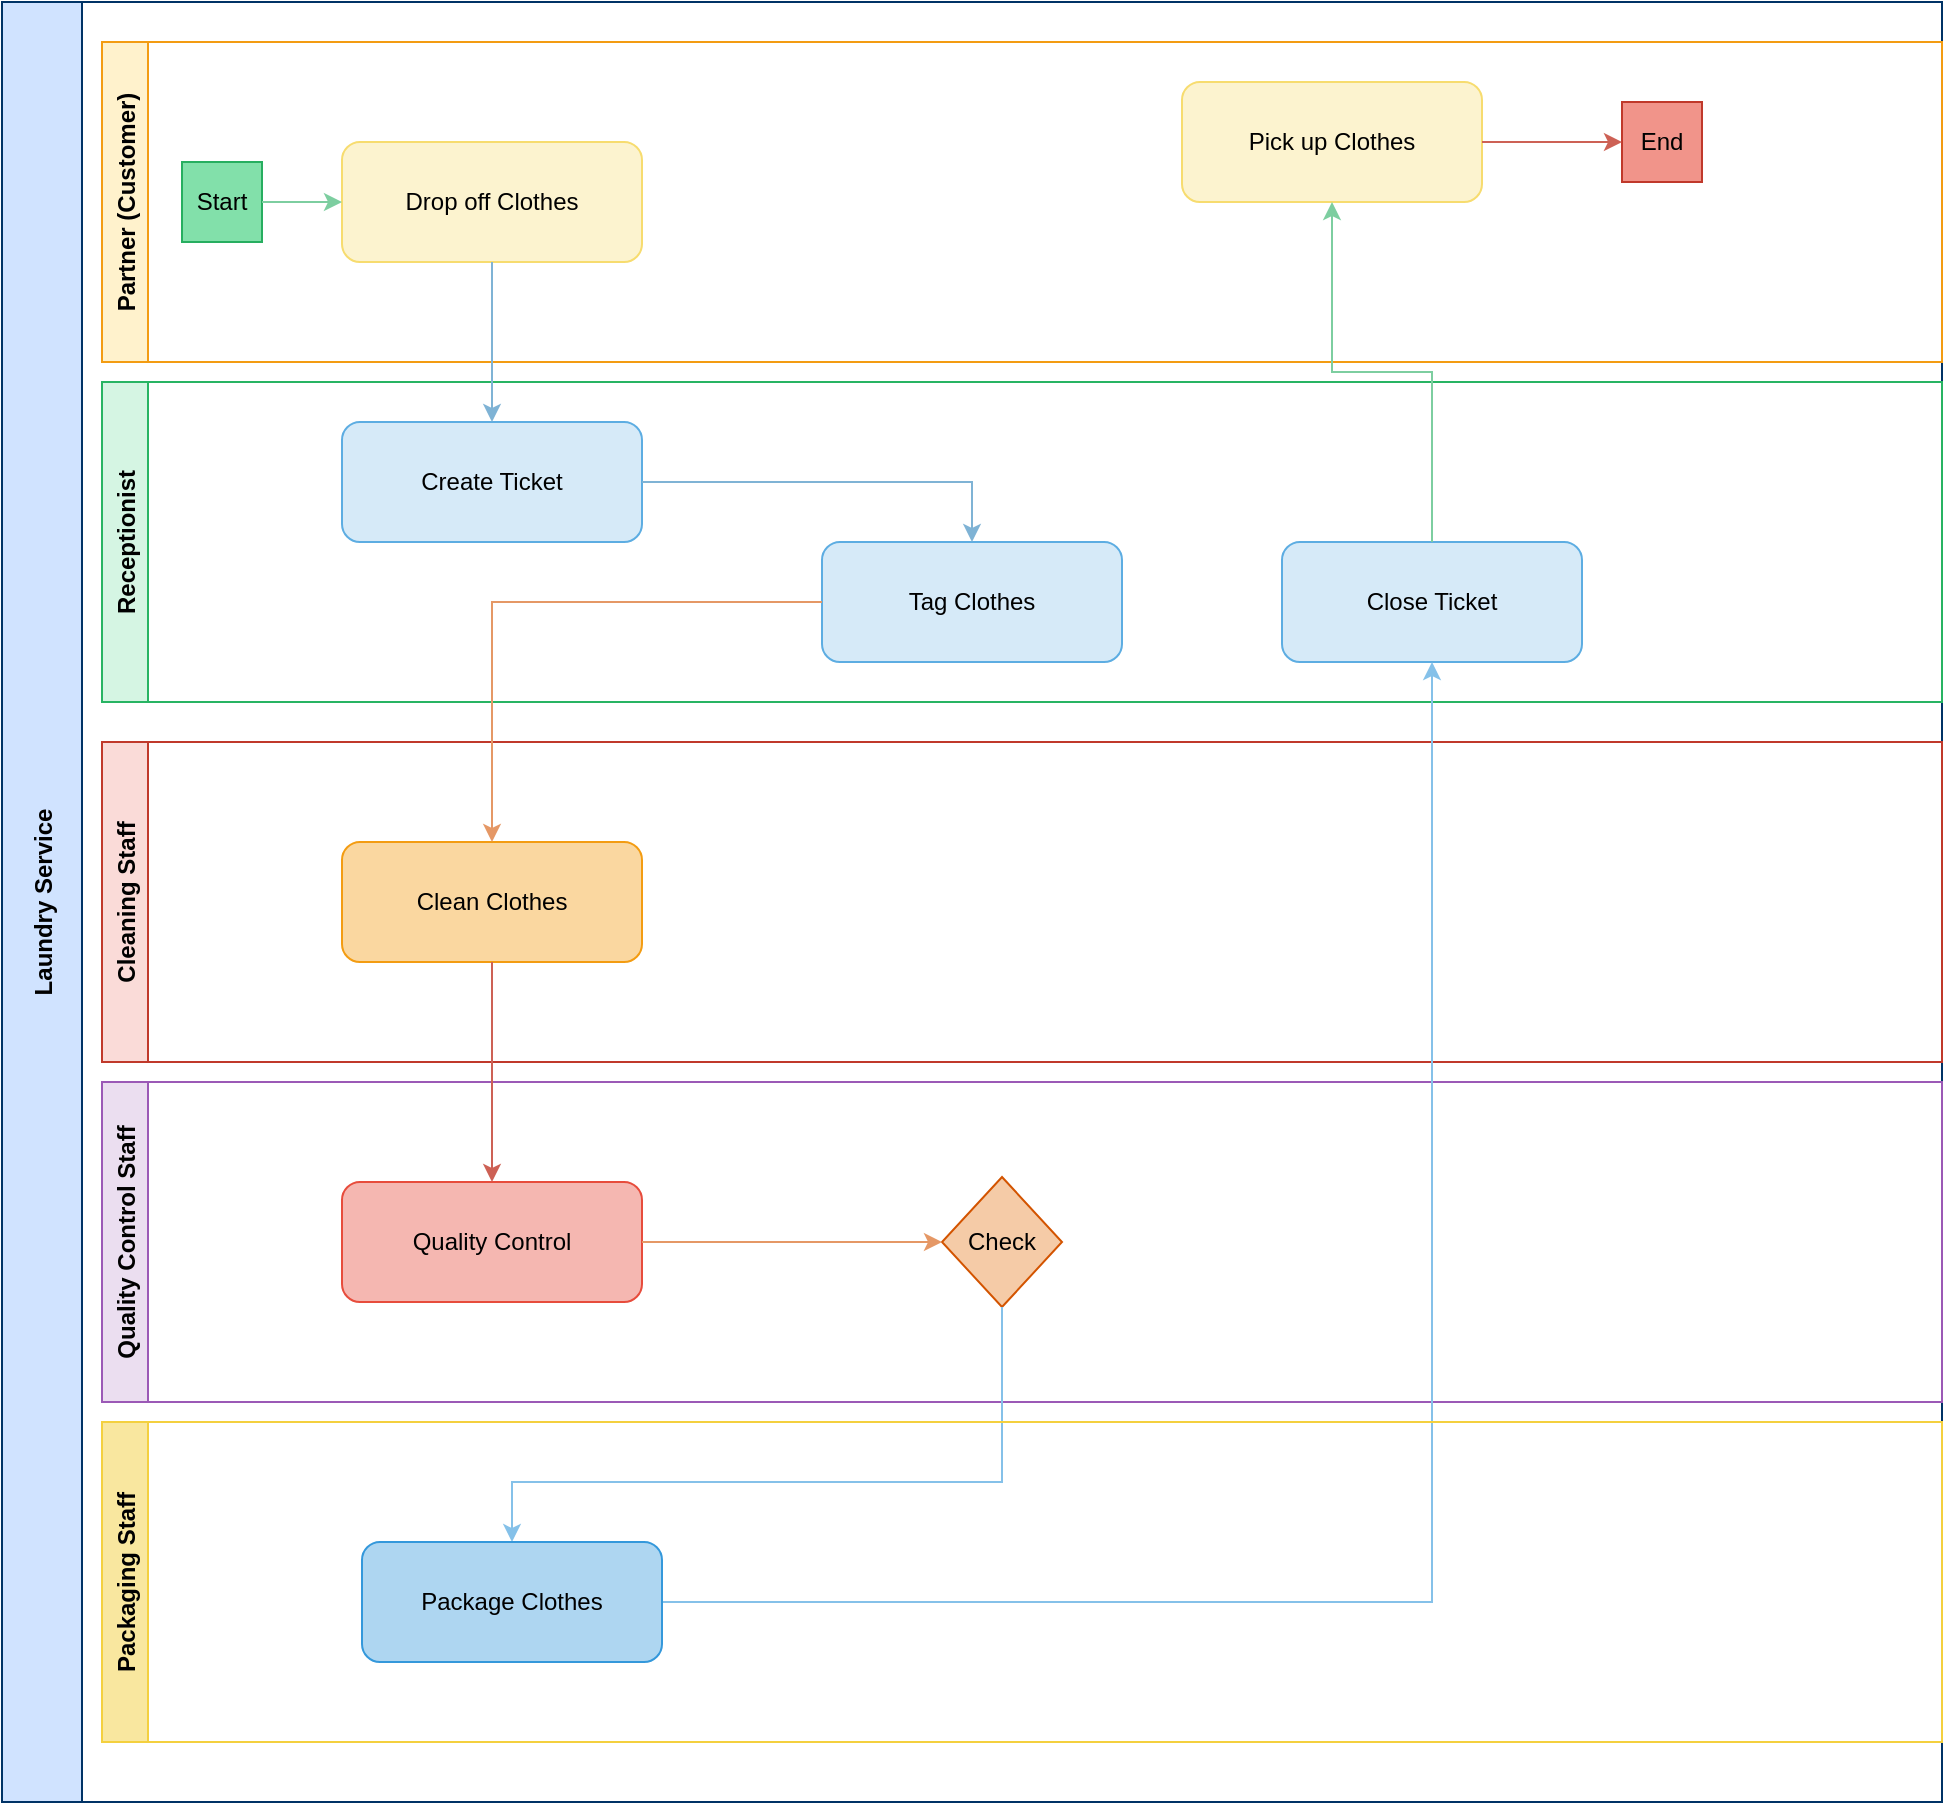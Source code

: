 <mxfile version="24.8.3">
  <diagram name="Clothes Cleaning Process BPMN" id="9UBmaCPWodyOCk02TVJe">
    <mxGraphModel dx="1489" dy="810" grid="1" gridSize="10" guides="1" tooltips="1" connect="1" arrows="1" fold="1" page="1" pageScale="1" pageWidth="827" pageHeight="1169" math="0" shadow="0">
      <root>
        <mxCell id="0" />
        <mxCell id="1" parent="0" />
        <mxCell id="nifRxV96iPjjo8uE8WNZ-28" value="Laundry Service" style="swimlane;horizontal=0;fillColor=#D0E3FF;strokeColor=#036;startSize=40;" parent="1" vertex="1">
          <mxGeometry x="20" y="20" width="970" height="900" as="geometry" />
        </mxCell>
        <mxCell id="nifRxV96iPjjo8uE8WNZ-29" value="Partner (Customer)" style="swimlane;horizontal=0;fillColor=#FFF2CC;strokeColor=#F39C12;" parent="nifRxV96iPjjo8uE8WNZ-28" vertex="1">
          <mxGeometry x="50" y="20" width="920" height="160" as="geometry" />
        </mxCell>
        <mxCell id="nifRxV96iPjjo8uE8WNZ-30" value="Start" style="ellipse;shape=startEvent;fillColor=#82E0AA;strokeColor=#27AE60;whiteSpace=wrap;" parent="nifRxV96iPjjo8uE8WNZ-29" vertex="1">
          <mxGeometry x="40" y="60" width="40" height="40" as="geometry" />
        </mxCell>
        <mxCell id="nifRxV96iPjjo8uE8WNZ-31" value="Drop off Clothes" style="rounded=1;whiteSpace=wrap;fillColor=#FCF3CF;strokeColor=#F7DC6F;" parent="nifRxV96iPjjo8uE8WNZ-29" vertex="1">
          <mxGeometry x="120" y="50" width="150" height="60" as="geometry" />
        </mxCell>
        <mxCell id="nifRxV96iPjjo8uE8WNZ-32" value="Pick up Clothes" style="rounded=1;whiteSpace=wrap;fillColor=#FCF3CF;strokeColor=#F7DC6F;" parent="nifRxV96iPjjo8uE8WNZ-29" vertex="1">
          <mxGeometry x="540" y="20" width="150" height="60" as="geometry" />
        </mxCell>
        <mxCell id="nifRxV96iPjjo8uE8WNZ-33" value="End" style="ellipse;shape=endEvent;fillColor=#F1948A;strokeColor=#C0392B;whiteSpace=wrap;" parent="nifRxV96iPjjo8uE8WNZ-29" vertex="1">
          <mxGeometry x="760" y="30" width="40" height="40" as="geometry" />
        </mxCell>
        <mxCell id="nifRxV96iPjjo8uE8WNZ-34" value="Receptionist" style="swimlane;horizontal=0;fillColor=#D5F5E3;strokeColor=#28B463;" parent="nifRxV96iPjjo8uE8WNZ-28" vertex="1">
          <mxGeometry x="50" y="190" width="920" height="160" as="geometry" />
        </mxCell>
        <mxCell id="nifRxV96iPjjo8uE8WNZ-36" value="Tag Clothes" style="rounded=1;whiteSpace=wrap;fillColor=#D6EAF8;strokeColor=#5DADE2;" parent="nifRxV96iPjjo8uE8WNZ-34" vertex="1">
          <mxGeometry x="360" y="80" width="150" height="60" as="geometry" />
        </mxCell>
        <mxCell id="nifRxV96iPjjo8uE8WNZ-37" value="Close Ticket" style="rounded=1;whiteSpace=wrap;fillColor=#D6EAF8;strokeColor=#5DADE2;" parent="nifRxV96iPjjo8uE8WNZ-34" vertex="1">
          <mxGeometry x="590" y="80" width="150" height="60" as="geometry" />
        </mxCell>
        <mxCell id="nifRxV96iPjjo8uE8WNZ-35" value="Create Ticket" style="rounded=1;whiteSpace=wrap;fillColor=#D6EAF8;strokeColor=#5DADE2;" parent="nifRxV96iPjjo8uE8WNZ-34" vertex="1">
          <mxGeometry x="120" y="20" width="150" height="60" as="geometry" />
        </mxCell>
        <mxCell id="nifRxV96iPjjo8uE8WNZ-47" style="edgeStyle=orthogonalEdgeStyle;rounded=0;strokeColor=#7FB3D5;entryX=0.5;entryY=0;entryDx=0;entryDy=0;" parent="nifRxV96iPjjo8uE8WNZ-34" source="nifRxV96iPjjo8uE8WNZ-35" target="nifRxV96iPjjo8uE8WNZ-36" edge="1">
          <mxGeometry relative="1" as="geometry" />
        </mxCell>
        <mxCell id="nifRxV96iPjjo8uE8WNZ-38" value="Cleaning Staff" style="swimlane;horizontal=0;fillColor=#FADBD8;strokeColor=#C0392B;" parent="nifRxV96iPjjo8uE8WNZ-28" vertex="1">
          <mxGeometry x="50" y="370" width="920" height="160" as="geometry" />
        </mxCell>
        <mxCell id="nifRxV96iPjjo8uE8WNZ-40" value="Quality Control Staff" style="swimlane;horizontal=0;fillColor=#EBDEF0;strokeColor=#9B59B6;" parent="nifRxV96iPjjo8uE8WNZ-28" vertex="1">
          <mxGeometry x="50" y="540" width="920" height="160" as="geometry" />
        </mxCell>
        <mxCell id="nifRxV96iPjjo8uE8WNZ-42" value="Check" style="rhombus;whiteSpace=wrap;fillColor=#F5CBA7;strokeColor=#D35400;" parent="nifRxV96iPjjo8uE8WNZ-40" vertex="1">
          <mxGeometry x="420" y="47.5" width="60" height="65" as="geometry" />
        </mxCell>
        <mxCell id="nifRxV96iPjjo8uE8WNZ-41" value="Quality Control" style="rounded=1;whiteSpace=wrap;fillColor=#F5B7B1;strokeColor=#E74C3C;" parent="nifRxV96iPjjo8uE8WNZ-40" vertex="1">
          <mxGeometry x="120" y="50" width="150" height="60" as="geometry" />
        </mxCell>
        <mxCell id="nifRxV96iPjjo8uE8WNZ-50" style="edgeStyle=orthogonalEdgeStyle;rounded=0;strokeColor=#E59866;entryX=0;entryY=0.5;entryDx=0;entryDy=0;" parent="nifRxV96iPjjo8uE8WNZ-40" source="nifRxV96iPjjo8uE8WNZ-41" target="nifRxV96iPjjo8uE8WNZ-42" edge="1">
          <mxGeometry relative="1" as="geometry" />
        </mxCell>
        <mxCell id="nifRxV96iPjjo8uE8WNZ-39" value="Clean Clothes" style="rounded=1;whiteSpace=wrap;fillColor=#FAD7A0;strokeColor=#F39C12;" parent="nifRxV96iPjjo8uE8WNZ-28" vertex="1">
          <mxGeometry x="170" y="420" width="150" height="60" as="geometry" />
        </mxCell>
        <mxCell id="nifRxV96iPjjo8uE8WNZ-46" style="edgeStyle=orthogonalEdgeStyle;rounded=0;strokeColor=#7FB3D5;" parent="nifRxV96iPjjo8uE8WNZ-28" source="nifRxV96iPjjo8uE8WNZ-31" target="nifRxV96iPjjo8uE8WNZ-35" edge="1">
          <mxGeometry relative="1" as="geometry" />
        </mxCell>
        <mxCell id="nifRxV96iPjjo8uE8WNZ-48" style="edgeStyle=orthogonalEdgeStyle;rounded=0;strokeColor=#E59866;" parent="nifRxV96iPjjo8uE8WNZ-28" source="nifRxV96iPjjo8uE8WNZ-36" target="nifRxV96iPjjo8uE8WNZ-39" edge="1">
          <mxGeometry relative="1" as="geometry" />
        </mxCell>
        <mxCell id="nifRxV96iPjjo8uE8WNZ-49" style="edgeStyle=orthogonalEdgeStyle;rounded=0;strokeColor=#CD6155;" parent="nifRxV96iPjjo8uE8WNZ-28" source="nifRxV96iPjjo8uE8WNZ-39" target="nifRxV96iPjjo8uE8WNZ-41" edge="1">
          <mxGeometry relative="1" as="geometry" />
        </mxCell>
        <mxCell id="nifRxV96iPjjo8uE8WNZ-45" style="edgeStyle=orthogonalEdgeStyle;rounded=0;strokeColor=#7DCEA0;" parent="1" source="nifRxV96iPjjo8uE8WNZ-30" target="nifRxV96iPjjo8uE8WNZ-31" edge="1">
          <mxGeometry relative="1" as="geometry" />
        </mxCell>
        <mxCell id="nifRxV96iPjjo8uE8WNZ-52" style="edgeStyle=orthogonalEdgeStyle;rounded=0;strokeColor=#85C1E9;" parent="1" source="nifRxV96iPjjo8uE8WNZ-44" target="nifRxV96iPjjo8uE8WNZ-37" edge="1">
          <mxGeometry relative="1" as="geometry" />
        </mxCell>
        <mxCell id="nifRxV96iPjjo8uE8WNZ-53" style="edgeStyle=orthogonalEdgeStyle;rounded=0;strokeColor=#7DCEA0;" parent="1" source="nifRxV96iPjjo8uE8WNZ-37" target="nifRxV96iPjjo8uE8WNZ-32" edge="1">
          <mxGeometry relative="1" as="geometry" />
        </mxCell>
        <mxCell id="nifRxV96iPjjo8uE8WNZ-54" style="edgeStyle=orthogonalEdgeStyle;rounded=0;strokeColor=#CD6155;" parent="1" source="nifRxV96iPjjo8uE8WNZ-32" target="nifRxV96iPjjo8uE8WNZ-33" edge="1">
          <mxGeometry relative="1" as="geometry" />
        </mxCell>
        <mxCell id="nifRxV96iPjjo8uE8WNZ-51" style="edgeStyle=orthogonalEdgeStyle;rounded=0;strokeColor=#85C1E9;exitX=0.5;exitY=1;exitDx=0;exitDy=0;" parent="1" source="nifRxV96iPjjo8uE8WNZ-42" target="nifRxV96iPjjo8uE8WNZ-44" edge="1">
          <mxGeometry relative="1" as="geometry">
            <Array as="points">
              <mxPoint x="520" y="760" />
              <mxPoint x="275" y="760" />
            </Array>
          </mxGeometry>
        </mxCell>
        <mxCell id="nifRxV96iPjjo8uE8WNZ-43" value="Packaging Staff" style="swimlane;horizontal=0;fillColor=#F9E79F;strokeColor=#F4D03F;" parent="1" vertex="1">
          <mxGeometry x="70" y="730" width="920" height="160" as="geometry" />
        </mxCell>
        <mxCell id="nifRxV96iPjjo8uE8WNZ-44" value="Package Clothes" style="rounded=1;whiteSpace=wrap;fillColor=#AED6F1;strokeColor=#3498DB;" parent="nifRxV96iPjjo8uE8WNZ-43" vertex="1">
          <mxGeometry x="130" y="60" width="150" height="60" as="geometry" />
        </mxCell>
      </root>
    </mxGraphModel>
  </diagram>
</mxfile>
